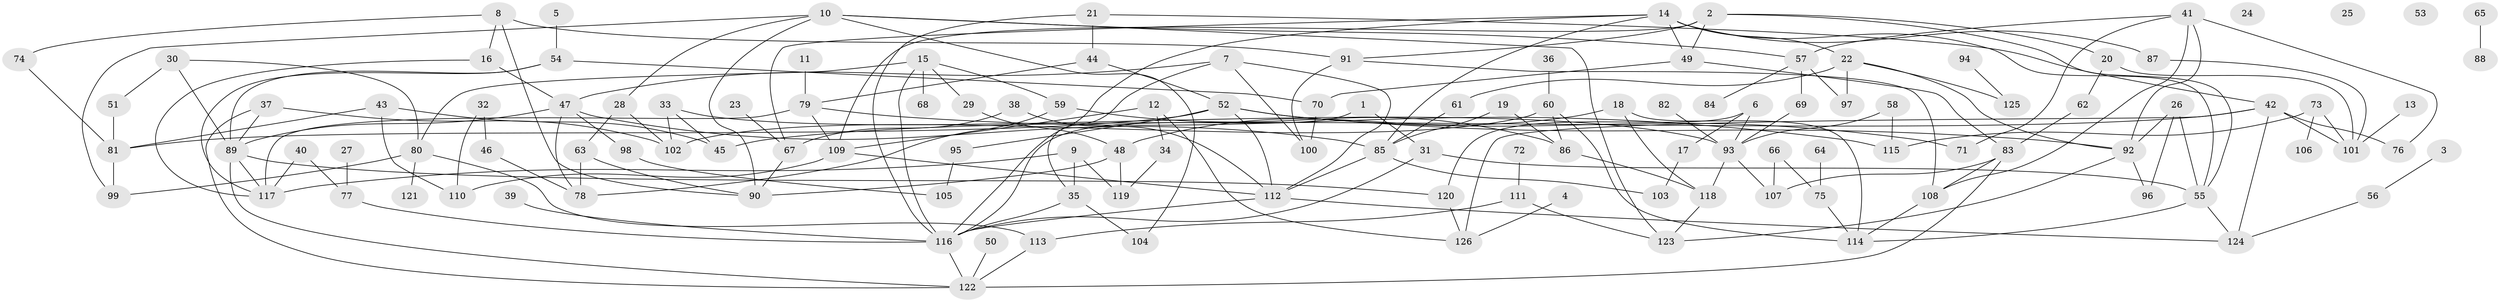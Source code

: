 // coarse degree distribution, {6: 0.14705882352941177, 11: 0.029411764705882353, 3: 0.11764705882352941, 10: 0.058823529411764705, 17: 0.029411764705882353, 1: 0.058823529411764705, 7: 0.058823529411764705, 4: 0.11764705882352941, 2: 0.2647058823529412, 5: 0.08823529411764706, 9: 0.029411764705882353}
// Generated by graph-tools (version 1.1) at 2025/48/03/04/25 22:48:04]
// undirected, 126 vertices, 197 edges
graph export_dot {
  node [color=gray90,style=filled];
  1;
  2;
  3;
  4;
  5;
  6;
  7;
  8;
  9;
  10;
  11;
  12;
  13;
  14;
  15;
  16;
  17;
  18;
  19;
  20;
  21;
  22;
  23;
  24;
  25;
  26;
  27;
  28;
  29;
  30;
  31;
  32;
  33;
  34;
  35;
  36;
  37;
  38;
  39;
  40;
  41;
  42;
  43;
  44;
  45;
  46;
  47;
  48;
  49;
  50;
  51;
  52;
  53;
  54;
  55;
  56;
  57;
  58;
  59;
  60;
  61;
  62;
  63;
  64;
  65;
  66;
  67;
  68;
  69;
  70;
  71;
  72;
  73;
  74;
  75;
  76;
  77;
  78;
  79;
  80;
  81;
  82;
  83;
  84;
  85;
  86;
  87;
  88;
  89;
  90;
  91;
  92;
  93;
  94;
  95;
  96;
  97;
  98;
  99;
  100;
  101;
  102;
  103;
  104;
  105;
  106;
  107;
  108;
  109;
  110;
  111;
  112;
  113;
  114;
  115;
  116;
  117;
  118;
  119;
  120;
  121;
  122;
  123;
  124;
  125;
  126;
  1 -- 31;
  1 -- 116;
  2 -- 20;
  2 -- 49;
  2 -- 55;
  2 -- 91;
  2 -- 109;
  3 -- 56;
  4 -- 126;
  5 -- 54;
  6 -- 17;
  6 -- 93;
  6 -- 120;
  7 -- 35;
  7 -- 47;
  7 -- 100;
  7 -- 112;
  8 -- 16;
  8 -- 74;
  8 -- 90;
  8 -- 91;
  9 -- 35;
  9 -- 117;
  9 -- 119;
  10 -- 28;
  10 -- 57;
  10 -- 90;
  10 -- 99;
  10 -- 104;
  10 -- 123;
  11 -- 79;
  12 -- 34;
  12 -- 109;
  12 -- 126;
  13 -- 101;
  14 -- 22;
  14 -- 49;
  14 -- 55;
  14 -- 67;
  14 -- 85;
  14 -- 87;
  14 -- 116;
  15 -- 29;
  15 -- 59;
  15 -- 68;
  15 -- 80;
  15 -- 116;
  16 -- 47;
  16 -- 117;
  17 -- 103;
  18 -- 48;
  18 -- 114;
  18 -- 118;
  19 -- 85;
  19 -- 86;
  20 -- 62;
  20 -- 101;
  21 -- 42;
  21 -- 44;
  21 -- 116;
  22 -- 61;
  22 -- 92;
  22 -- 97;
  22 -- 125;
  23 -- 67;
  26 -- 55;
  26 -- 92;
  26 -- 96;
  27 -- 77;
  28 -- 63;
  28 -- 102;
  29 -- 48;
  30 -- 51;
  30 -- 80;
  30 -- 89;
  31 -- 55;
  31 -- 116;
  32 -- 46;
  32 -- 110;
  33 -- 45;
  33 -- 93;
  33 -- 102;
  34 -- 119;
  35 -- 104;
  35 -- 116;
  36 -- 60;
  37 -- 89;
  37 -- 102;
  37 -- 122;
  38 -- 67;
  38 -- 112;
  39 -- 116;
  40 -- 77;
  40 -- 117;
  41 -- 57;
  41 -- 71;
  41 -- 76;
  41 -- 92;
  41 -- 108;
  42 -- 45;
  42 -- 76;
  42 -- 101;
  42 -- 124;
  42 -- 126;
  43 -- 45;
  43 -- 81;
  43 -- 110;
  44 -- 52;
  44 -- 79;
  46 -- 78;
  47 -- 78;
  47 -- 85;
  47 -- 89;
  47 -- 98;
  48 -- 90;
  48 -- 119;
  49 -- 70;
  49 -- 83;
  50 -- 122;
  51 -- 81;
  52 -- 71;
  52 -- 81;
  52 -- 92;
  52 -- 95;
  52 -- 112;
  54 -- 70;
  54 -- 89;
  54 -- 117;
  55 -- 114;
  55 -- 124;
  56 -- 124;
  57 -- 69;
  57 -- 84;
  57 -- 97;
  58 -- 93;
  58 -- 115;
  59 -- 78;
  59 -- 86;
  60 -- 86;
  60 -- 102;
  60 -- 114;
  61 -- 85;
  62 -- 83;
  63 -- 78;
  63 -- 90;
  64 -- 75;
  65 -- 88;
  66 -- 75;
  66 -- 107;
  67 -- 90;
  69 -- 93;
  70 -- 100;
  72 -- 111;
  73 -- 101;
  73 -- 106;
  73 -- 115;
  74 -- 81;
  75 -- 114;
  77 -- 116;
  79 -- 109;
  79 -- 115;
  79 -- 117;
  80 -- 99;
  80 -- 113;
  80 -- 121;
  81 -- 99;
  82 -- 93;
  83 -- 107;
  83 -- 108;
  83 -- 122;
  85 -- 103;
  85 -- 112;
  86 -- 118;
  87 -- 101;
  89 -- 117;
  89 -- 120;
  89 -- 122;
  91 -- 100;
  91 -- 108;
  92 -- 96;
  92 -- 123;
  93 -- 107;
  93 -- 118;
  94 -- 125;
  95 -- 105;
  98 -- 105;
  108 -- 114;
  109 -- 110;
  109 -- 112;
  111 -- 113;
  111 -- 123;
  112 -- 116;
  112 -- 124;
  113 -- 122;
  116 -- 122;
  118 -- 123;
  120 -- 126;
}
